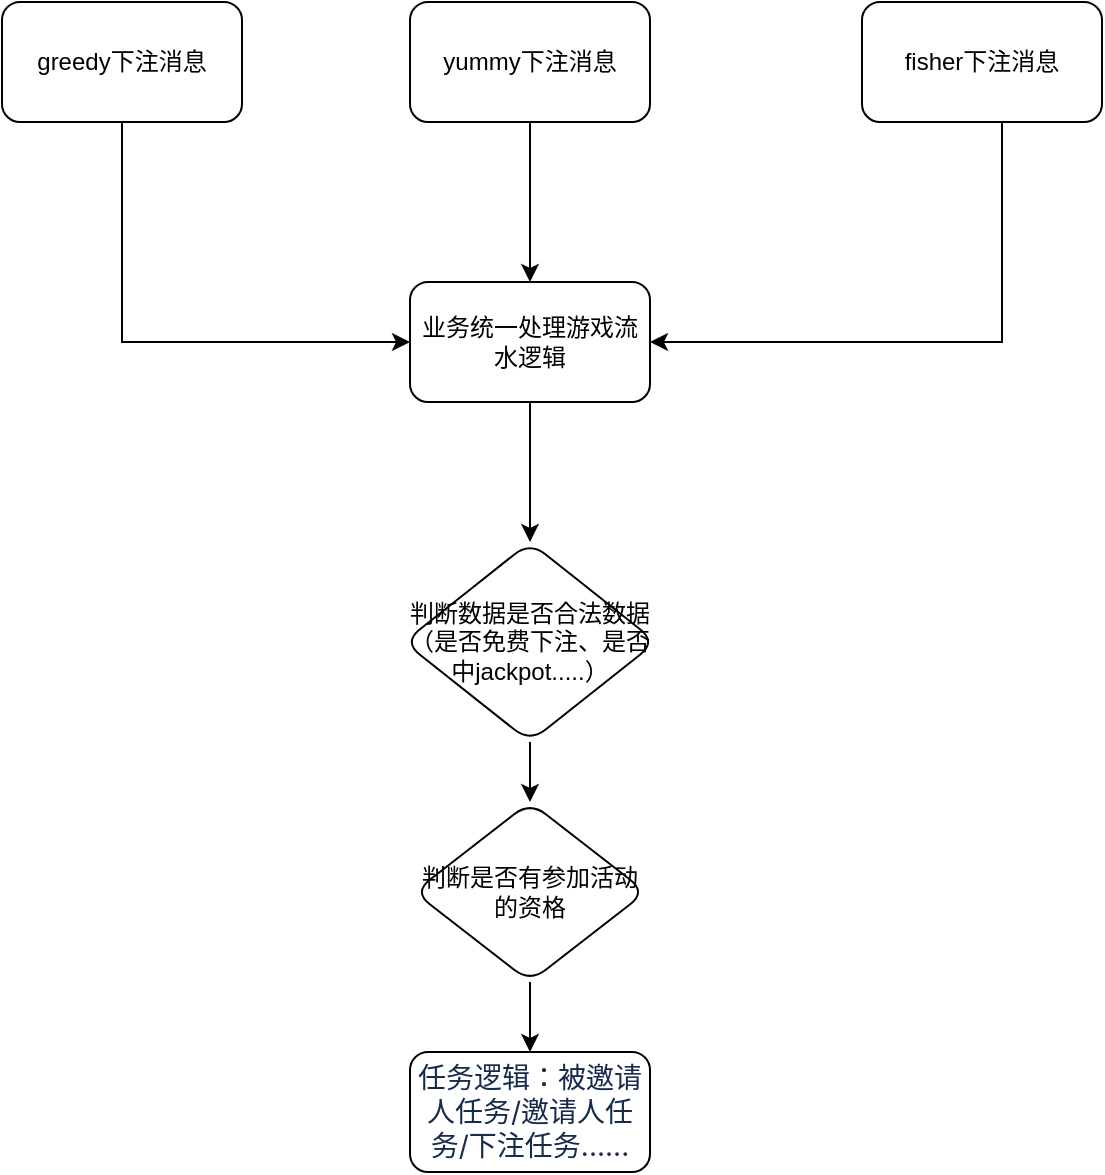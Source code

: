 <mxfile version="21.5.2" type="github">
  <diagram name="第 1 页" id="K87Cg5I7GXfUQclD9moo">
    <mxGraphModel dx="954" dy="519" grid="1" gridSize="10" guides="1" tooltips="1" connect="1" arrows="1" fold="1" page="1" pageScale="1" pageWidth="827" pageHeight="1169" math="0" shadow="0">
      <root>
        <mxCell id="0" />
        <mxCell id="1" parent="0" />
        <mxCell id="CJJ266lU1PaaNp_t2myi-5" style="edgeStyle=orthogonalEdgeStyle;rounded=0;orthogonalLoop=1;jettySize=auto;html=1;entryX=0;entryY=0.5;entryDx=0;entryDy=0;" parent="1" source="CJJ266lU1PaaNp_t2myi-1" target="CJJ266lU1PaaNp_t2myi-2" edge="1">
          <mxGeometry relative="1" as="geometry">
            <Array as="points">
              <mxPoint x="210" y="200" />
            </Array>
          </mxGeometry>
        </mxCell>
        <mxCell id="CJJ266lU1PaaNp_t2myi-1" value="greedy下注消息" style="rounded=1;whiteSpace=wrap;html=1;" parent="1" vertex="1">
          <mxGeometry x="150" y="30" width="120" height="60" as="geometry" />
        </mxCell>
        <mxCell id="CJJ266lU1PaaNp_t2myi-14" value="" style="edgeStyle=orthogonalEdgeStyle;rounded=0;orthogonalLoop=1;jettySize=auto;html=1;" parent="1" source="CJJ266lU1PaaNp_t2myi-2" target="CJJ266lU1PaaNp_t2myi-13" edge="1">
          <mxGeometry relative="1" as="geometry" />
        </mxCell>
        <mxCell id="CJJ266lU1PaaNp_t2myi-2" value="业务统一处理游戏流水逻辑" style="rounded=1;whiteSpace=wrap;html=1;" parent="1" vertex="1">
          <mxGeometry x="354" y="170" width="120" height="60" as="geometry" />
        </mxCell>
        <mxCell id="CJJ266lU1PaaNp_t2myi-8" style="edgeStyle=orthogonalEdgeStyle;rounded=0;orthogonalLoop=1;jettySize=auto;html=1;entryX=1;entryY=0.5;entryDx=0;entryDy=0;" parent="1" source="CJJ266lU1PaaNp_t2myi-3" target="CJJ266lU1PaaNp_t2myi-2" edge="1">
          <mxGeometry relative="1" as="geometry">
            <Array as="points">
              <mxPoint x="650" y="200" />
            </Array>
          </mxGeometry>
        </mxCell>
        <mxCell id="CJJ266lU1PaaNp_t2myi-3" value="fisher下注消息" style="rounded=1;whiteSpace=wrap;html=1;" parent="1" vertex="1">
          <mxGeometry x="580" y="30" width="120" height="60" as="geometry" />
        </mxCell>
        <mxCell id="CJJ266lU1PaaNp_t2myi-6" style="edgeStyle=orthogonalEdgeStyle;rounded=0;orthogonalLoop=1;jettySize=auto;html=1;entryX=0.5;entryY=0;entryDx=0;entryDy=0;" parent="1" source="CJJ266lU1PaaNp_t2myi-4" target="CJJ266lU1PaaNp_t2myi-2" edge="1">
          <mxGeometry relative="1" as="geometry" />
        </mxCell>
        <mxCell id="CJJ266lU1PaaNp_t2myi-4" value="yummy下注消息" style="rounded=1;whiteSpace=wrap;html=1;" parent="1" vertex="1">
          <mxGeometry x="354" y="30" width="120" height="60" as="geometry" />
        </mxCell>
        <mxCell id="CJJ266lU1PaaNp_t2myi-16" value="" style="edgeStyle=orthogonalEdgeStyle;rounded=0;orthogonalLoop=1;jettySize=auto;html=1;" parent="1" source="CJJ266lU1PaaNp_t2myi-13" target="CJJ266lU1PaaNp_t2myi-15" edge="1">
          <mxGeometry relative="1" as="geometry" />
        </mxCell>
        <mxCell id="CJJ266lU1PaaNp_t2myi-13" value="判断数据是否合法数据（是否免费下注、是否中jackpot.....）" style="rhombus;whiteSpace=wrap;html=1;rounded=1;" parent="1" vertex="1">
          <mxGeometry x="351" y="300" width="126" height="100" as="geometry" />
        </mxCell>
        <mxCell id="CJJ266lU1PaaNp_t2myi-18" value="" style="edgeStyle=orthogonalEdgeStyle;rounded=0;orthogonalLoop=1;jettySize=auto;html=1;" parent="1" source="CJJ266lU1PaaNp_t2myi-15" target="CJJ266lU1PaaNp_t2myi-17" edge="1">
          <mxGeometry relative="1" as="geometry" />
        </mxCell>
        <mxCell id="CJJ266lU1PaaNp_t2myi-15" value="判断是否有参加活动的资格" style="rhombus;whiteSpace=wrap;html=1;rounded=1;" parent="1" vertex="1">
          <mxGeometry x="356" y="430" width="116" height="90" as="geometry" />
        </mxCell>
        <mxCell id="CJJ266lU1PaaNp_t2myi-17" value="&lt;span style=&quot;color: rgb(23, 43, 77); font-family: -apple-system, &amp;quot;system-ui&amp;quot;, &amp;quot;Segoe UI&amp;quot;, Roboto, Oxygen, Ubuntu, &amp;quot;Fira Sans&amp;quot;, &amp;quot;Droid Sans&amp;quot;, &amp;quot;Helvetica Neue&amp;quot;, sans-serif; font-size: 14px; font-style: normal; font-variant-ligatures: normal; font-variant-caps: normal; font-weight: 400; letter-spacing: normal; orphans: 2; text-align: left; text-indent: 0px; text-transform: none; widows: 2; word-spacing: 0px; -webkit-text-stroke-width: 0px; background-color: rgb(255, 255, 255); text-decoration-thickness: initial; text-decoration-style: initial; text-decoration-color: initial; float: none; display: inline !important;&quot;&gt;任务逻辑：被邀请人任务/邀请人任务/下注任务......&lt;/span&gt;" style="whiteSpace=wrap;html=1;rounded=1;" parent="1" vertex="1">
          <mxGeometry x="354" y="555" width="120" height="60" as="geometry" />
        </mxCell>
      </root>
    </mxGraphModel>
  </diagram>
</mxfile>
